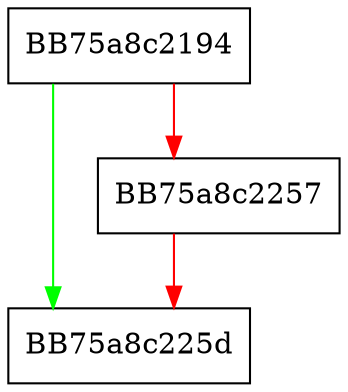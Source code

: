 digraph _CancelWithException {
  node [shape="box"];
  graph [splines=ortho];
  BB75a8c2194 -> BB75a8c225d [color="green"];
  BB75a8c2194 -> BB75a8c2257 [color="red"];
  BB75a8c2257 -> BB75a8c225d [color="red"];
}